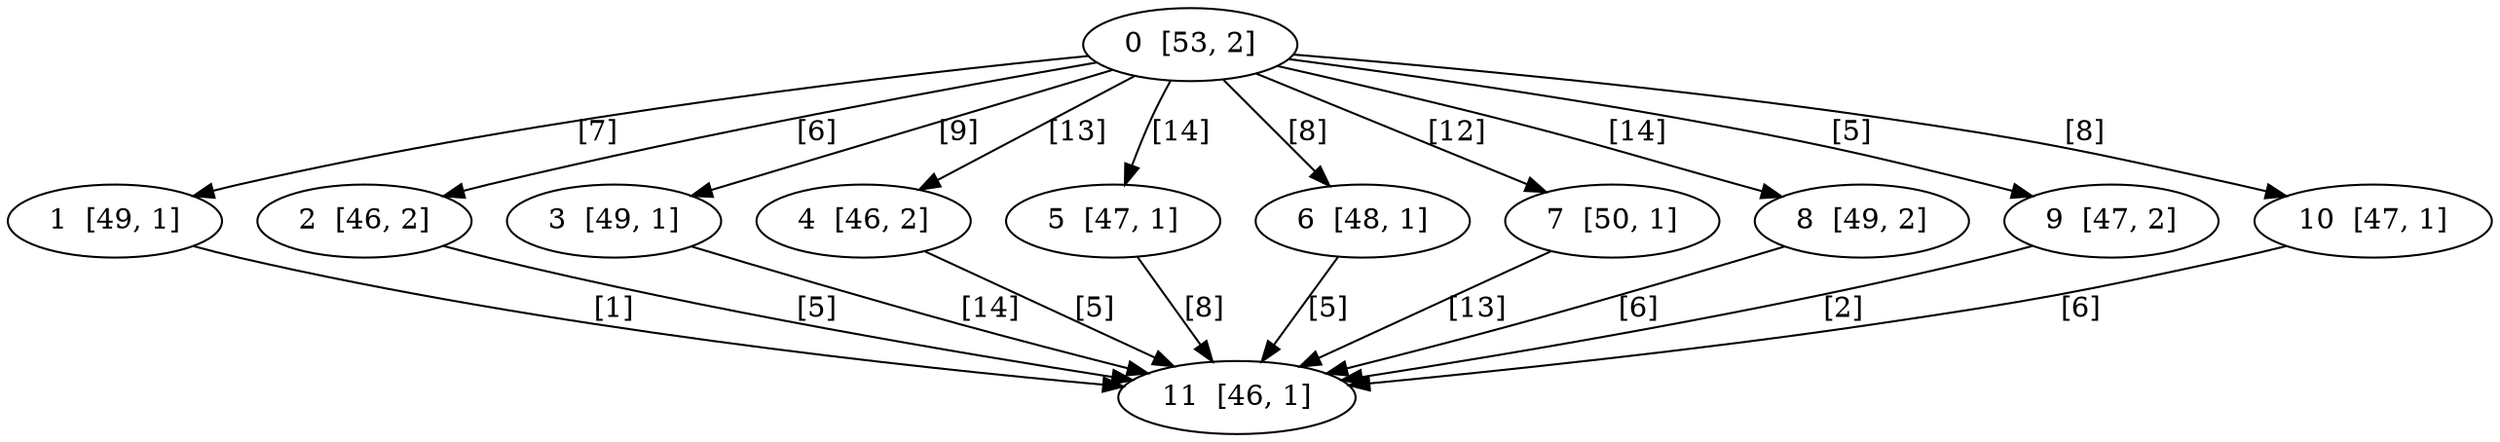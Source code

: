 digraph DAG {
    0  [label="0  [53, 2]"]
    1  [label="1  [49, 1]"]
    2  [label="2  [46, 2]"]
    3  [label="3  [49, 1]"]
    4  [label="4  [46, 2]"]
    5  [label="5  [47, 1]"]
    6  [label="6  [48, 1]"]
    7  [label="7  [50, 1]"]
    8  [label="8  [49, 2]"]
    9  [label="9  [47, 2]"]
    10  [label="10  [47, 1]"]
    11  [label="11  [46, 1]"]

    0 -> 1    [ label = "[7]" ]
    0 -> 2    [ label = "[6]" ]
    0 -> 3    [ label = "[9]" ]
    0 -> 4    [ label = "[13]" ]
    0 -> 5    [ label = "[14]" ]
    0 -> 6    [ label = "[8]" ]
    0 -> 7    [ label = "[12]" ]
    0 -> 8    [ label = "[14]" ]
    0 -> 9    [ label = "[5]" ]
    0 -> 10    [ label = "[8]" ]
    1 -> 11    [ label = "[1]" ]
    2 -> 11    [ label = "[5]" ]
    3 -> 11    [ label = "[14]" ]
    4 -> 11    [ label = "[5]" ]
    5 -> 11    [ label = "[8]" ]
    6 -> 11    [ label = "[5]" ]
    7 -> 11    [ label = "[13]" ]
    8 -> 11    [ label = "[6]" ]
    9 -> 11    [ label = "[2]" ]
    10 -> 11    [ label = "[6]" ]
}
